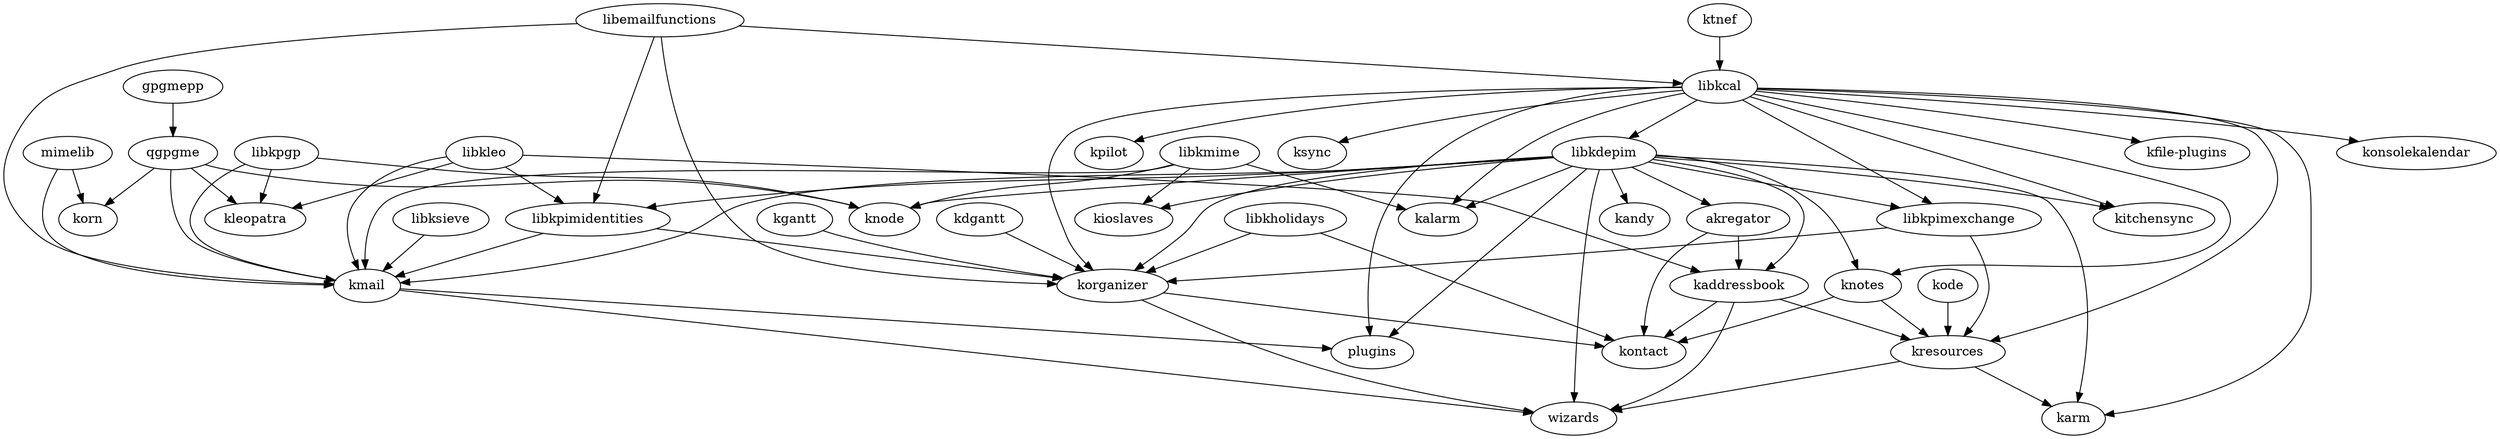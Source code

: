 # to create a ps file use 'dot -Tps -o dependency-graph.ps dependency-graph.dot' (dot it part of the graphviz package)
digraph "inter-dependency graph for kdepim" {
        "akregator" -> "kaddressbook";
        "akregator" -> "kontact";
        "libkleo" -> "kleopatra";
        "libkleo" -> "kaddressbook";
        "libkleo" -> "kmail";
        "libkleo" -> "libkpimidentities";
        "kaddressbook" -> "kontact";
        "kaddressbook" -> "kresources";
        "kaddressbook" -> "wizards";
        "kdgantt" -> "korganizer";
        "kgantt" -> "korganizer";
        "kmail" -> "plugins";
        "kmail" -> "wizards";
        "knotes" -> "kontact";
        "knotes" -> "kresources";
        "kode" -> "kresources";
        "korganizer" -> "kontact";
        "korganizer" -> "wizards";
        "kresources" -> "karm";
        "kresources" -> "wizards";
        "ktnef" -> "libkcal";
        "libemailfunctions" -> "kmail";
        "libemailfunctions" -> "korganizer";
        "libemailfunctions" -> "libkcal";
        "libemailfunctions" -> "libkpimidentities";
        "libkcal" -> "kalarm";
        "libkcal" -> "karm";
        "libkcal" -> "kfile-plugins";
        "libkcal" -> "kitchensync";
        "libkcal" -> "knotes";
        "libkcal" -> "konsolekalendar";
        "libkcal" -> "korganizer";
        "libkcal" -> "kpilot";
        "libkcal" -> "kresources";
        "libkcal" -> "ksync";
        "libkcal" -> "libkdepim";
        "libkcal" -> "libkpimexchange";
        "libkcal" -> "plugins";
        "qgpgme" -> "kleopatra";
        "qgpgme" -> "kmail";
        "qgpgme" -> "knode";
        "qgpgme" -> "korn";
        "gpgmepp" -> "qgpgme";
        "libkdepim" -> "akregator";
        "libkdepim" -> "kaddressbook";
        "libkdepim" -> "kalarm";
        "libkdepim" -> "kandy";
        "libkdepim" -> "karm";
        "libkdepim" -> "kioslaves";
        "libkdepim" -> "kitchensync";
        "libkdepim" -> "kmail";
        "libkdepim" -> "knode";
        "libkdepim" -> "knotes";
        "libkdepim" -> "korganizer";
        "libkdepim" -> "libkpimexchange";
        "libkdepim" -> "libkpimidentities";
        "libkdepim" -> "plugins";
        "libkdepim" -> "wizards";
        "libkholidays" -> "kontact";
        "libkholidays" -> "korganizer";
        "libkmime" -> "kalarm";
        "libkmime" -> "kioslaves";
        "libkmime" -> "kmail";
        "libkmime" -> "knode";
        "libkpgp" -> "kleopatra";
        "libkpgp" -> "kmail";
        "libkpgp" -> "knode";
        "libkpimexchange" -> "korganizer";
        "libkpimexchange" -> "kresources";
        "libkpimidentities" -> "kmail";
        "libkpimidentities" -> "korganizer";
        "libksieve" -> "kmail";
        "mimelib" -> "kmail";
        "mimelib" -> "korn";
}

